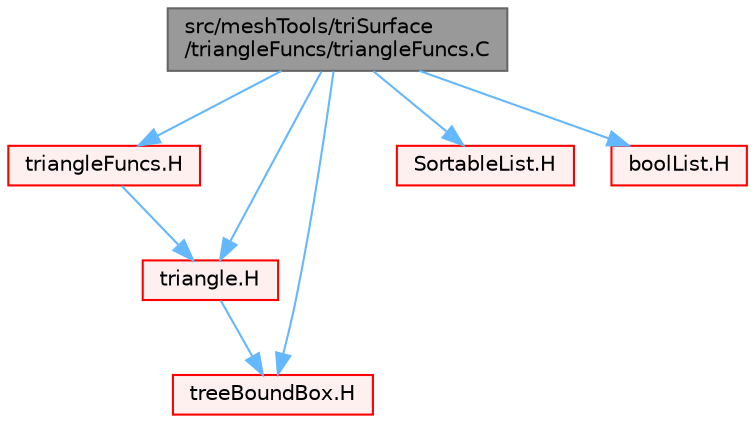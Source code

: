 digraph "src/meshTools/triSurface/triangleFuncs/triangleFuncs.C"
{
 // LATEX_PDF_SIZE
  bgcolor="transparent";
  edge [fontname=Helvetica,fontsize=10,labelfontname=Helvetica,labelfontsize=10];
  node [fontname=Helvetica,fontsize=10,shape=box,height=0.2,width=0.4];
  Node1 [id="Node000001",label="src/meshTools/triSurface\l/triangleFuncs/triangleFuncs.C",height=0.2,width=0.4,color="gray40", fillcolor="grey60", style="filled", fontcolor="black",tooltip=" "];
  Node1 -> Node2 [id="edge1_Node000001_Node000002",color="steelblue1",style="solid",tooltip=" "];
  Node2 [id="Node000002",label="triangleFuncs.H",height=0.2,width=0.4,color="red", fillcolor="#FFF0F0", style="filled",URL="$triangleFuncs_8H.html",tooltip=" "];
  Node2 -> Node194 [id="edge2_Node000002_Node000194",color="steelblue1",style="solid",tooltip=" "];
  Node194 [id="Node000194",label="triangle.H",height=0.2,width=0.4,color="red", fillcolor="#FFF0F0", style="filled",URL="$triangle_8H.html",tooltip=" "];
  Node194 -> Node215 [id="edge3_Node000194_Node000215",color="steelblue1",style="solid",tooltip=" "];
  Node215 [id="Node000215",label="treeBoundBox.H",height=0.2,width=0.4,color="red", fillcolor="#FFF0F0", style="filled",URL="$treeBoundBox_8H.html",tooltip=" "];
  Node1 -> Node194 [id="edge4_Node000001_Node000194",color="steelblue1",style="solid",tooltip=" "];
  Node1 -> Node215 [id="edge5_Node000001_Node000215",color="steelblue1",style="solid",tooltip=" "];
  Node1 -> Node229 [id="edge6_Node000001_Node000229",color="steelblue1",style="solid",tooltip=" "];
  Node229 [id="Node000229",label="SortableList.H",height=0.2,width=0.4,color="red", fillcolor="#FFF0F0", style="filled",URL="$SortableList_8H.html",tooltip=" "];
  Node1 -> Node230 [id="edge7_Node000001_Node000230",color="steelblue1",style="solid",tooltip=" "];
  Node230 [id="Node000230",label="boolList.H",height=0.2,width=0.4,color="red", fillcolor="#FFF0F0", style="filled",URL="$boolList_8H.html",tooltip=" "];
}
